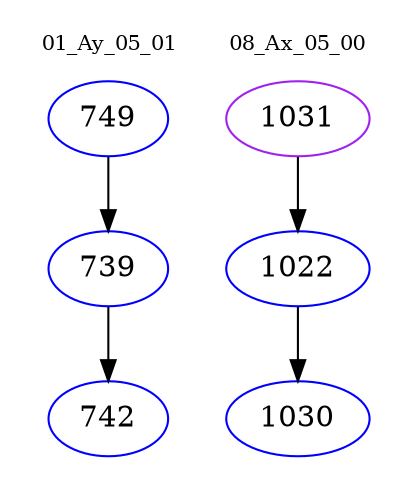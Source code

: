 digraph{
subgraph cluster_0 {
color = white
label = "01_Ay_05_01";
fontsize=10;
T0_749 [label="749", color="blue"]
T0_749 -> T0_739 [color="black"]
T0_739 [label="739", color="blue"]
T0_739 -> T0_742 [color="black"]
T0_742 [label="742", color="blue"]
}
subgraph cluster_1 {
color = white
label = "08_Ax_05_00";
fontsize=10;
T1_1031 [label="1031", color="purple"]
T1_1031 -> T1_1022 [color="black"]
T1_1022 [label="1022", color="blue"]
T1_1022 -> T1_1030 [color="black"]
T1_1030 [label="1030", color="blue"]
}
}
